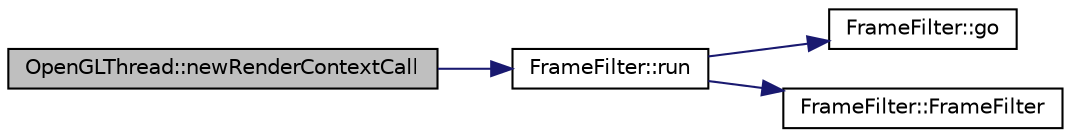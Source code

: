 digraph "OpenGLThread::newRenderContextCall"
{
  edge [fontname="Helvetica",fontsize="10",labelfontname="Helvetica",labelfontsize="10"];
  node [fontname="Helvetica",fontsize="10",shape=record];
  rankdir="LR";
  Node17 [label="OpenGLThread::newRenderContextCall",height=0.2,width=0.4,color="black", fillcolor="grey75", style="filled", fontcolor="black"];
  Node17 -> Node18 [color="midnightblue",fontsize="10",style="solid",fontname="Helvetica"];
  Node18 [label="FrameFilter::run",height=0.2,width=0.4,color="black", fillcolor="white", style="filled",URL="$classFrameFilter.html#a7b814f8fd99764b61f49e3106124d8a6",tooltip="Calls this->go(Frame* frame) and then calls the this->next->run(Frame* frame) (if this->next != NULL)..."];
  Node18 -> Node19 [color="midnightblue",fontsize="10",style="solid",fontname="Helvetica"];
  Node19 [label="FrameFilter::go",height=0.2,width=0.4,color="black", fillcolor="white", style="filled",URL="$classFrameFilter.html#ad518d50e6fffaf6238dabff9fc54f6af",tooltip="Does the actual filtering/modification to the Frame. Define in subclass. "];
  Node18 -> Node20 [color="midnightblue",fontsize="10",style="solid",fontname="Helvetica"];
  Node20 [label="FrameFilter::FrameFilter",height=0.2,width=0.4,color="black", fillcolor="white", style="filled",URL="$classFrameFilter.html#a2868cf4879dda1164da6e3ff9e6be761",tooltip="Default constructor. "];
}
